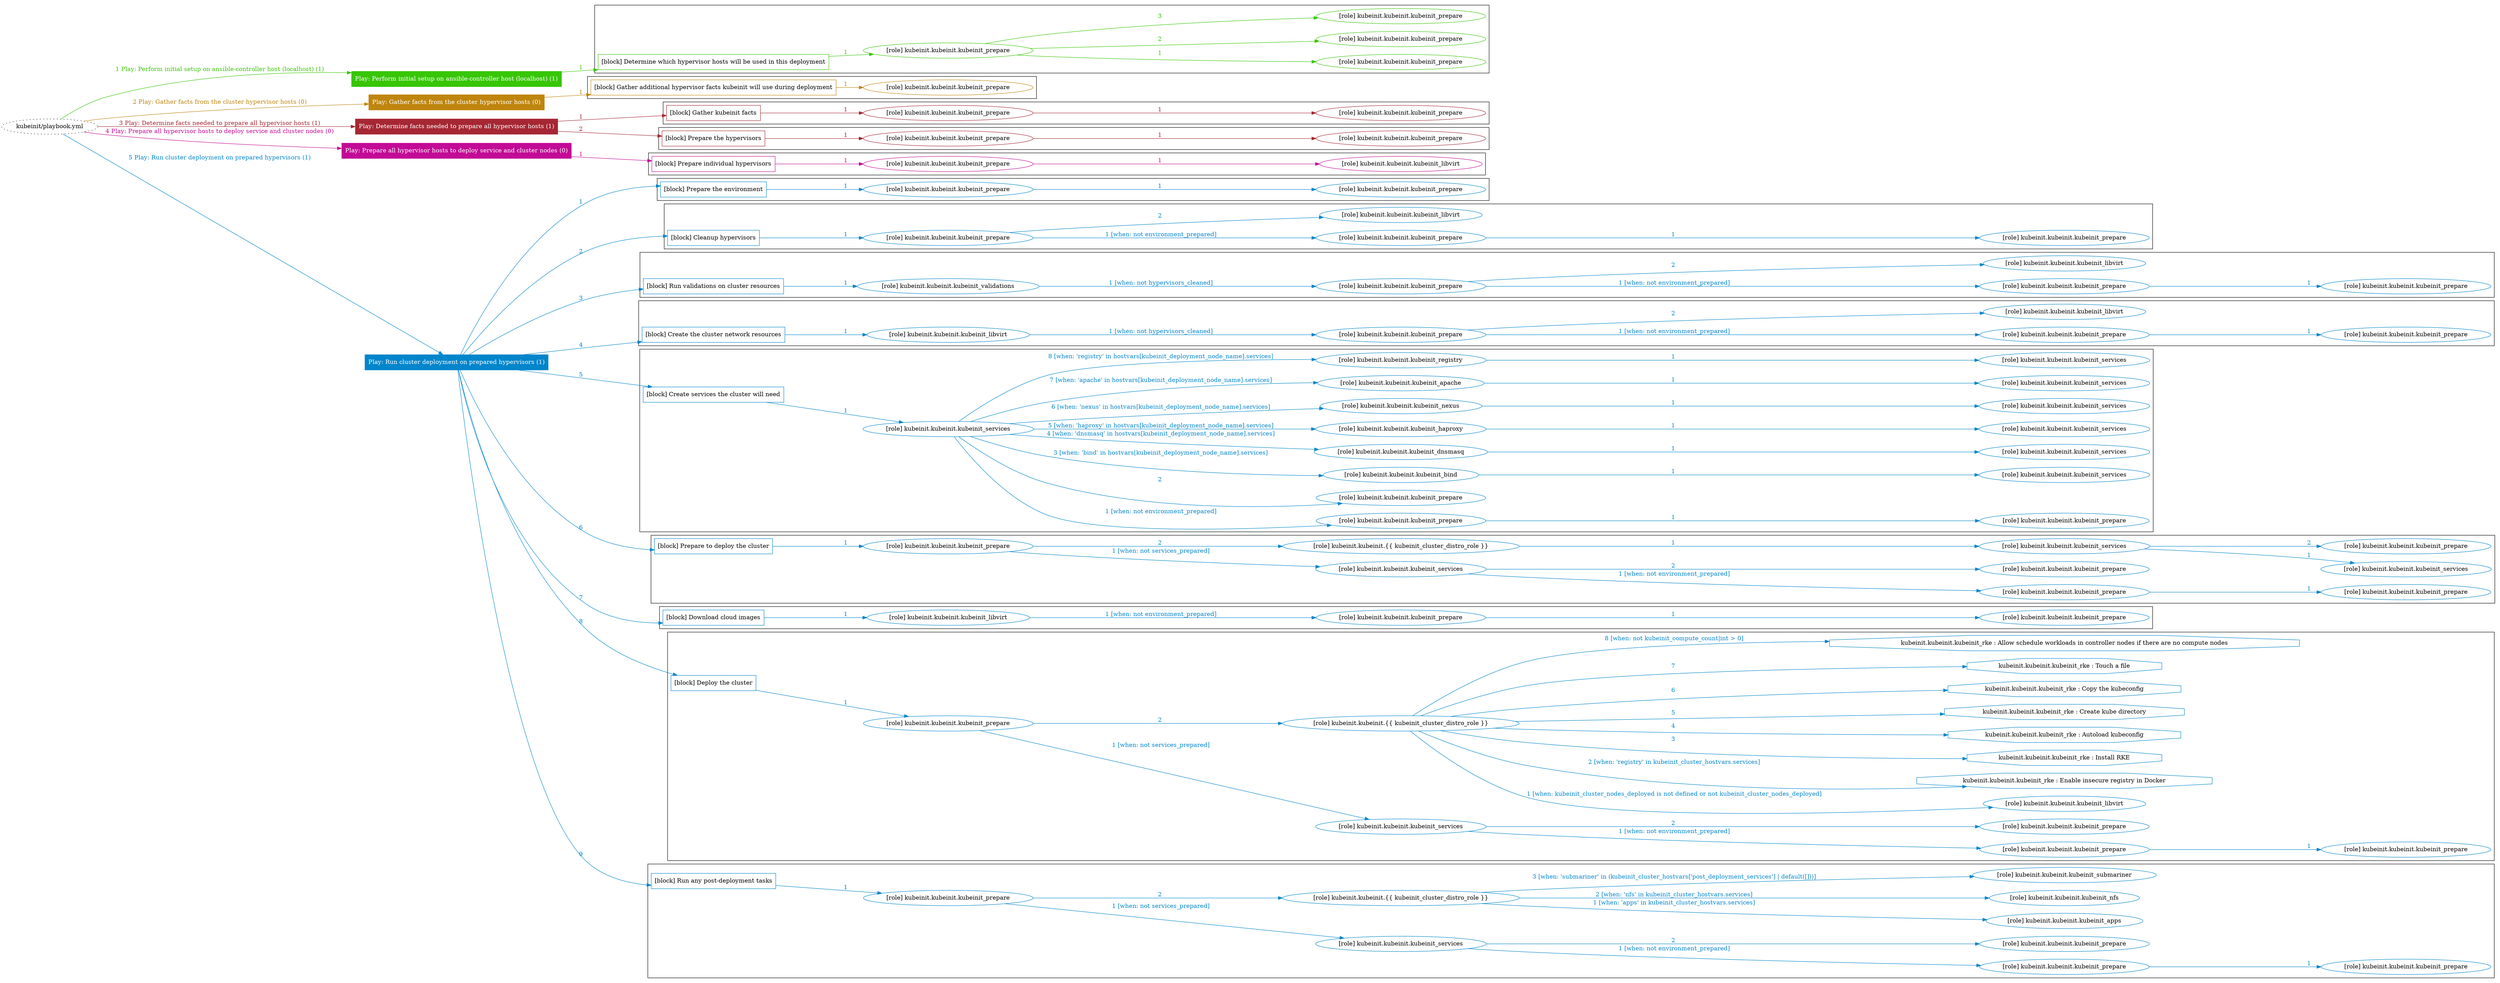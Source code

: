 digraph {
	graph [concentrate=true ordering=in rankdir=LR ratio=fill]
	edge [esep=5 sep=10]
	"kubeinit/playbook.yml" [URL="/home/runner/work/kubeinit/kubeinit/kubeinit/playbook.yml" id=playbook_04f15f06 style=dotted]
	"kubeinit/playbook.yml" -> play_3fda86af [label="1 Play: Perform initial setup on ansible-controller host (localhost) (1)" color="#37c606" fontcolor="#37c606" id=edge_playbook_04f15f06_play_3fda86af labeltooltip="1 Play: Perform initial setup on ansible-controller host (localhost) (1)" tooltip="1 Play: Perform initial setup on ansible-controller host (localhost) (1)"]
	subgraph "Play: Perform initial setup on ansible-controller host (localhost) (1)" {
		play_3fda86af [label="Play: Perform initial setup on ansible-controller host (localhost) (1)" URL="/home/runner/work/kubeinit/kubeinit/kubeinit/playbook.yml" color="#37c606" fontcolor="#ffffff" id=play_3fda86af shape=box style=filled tooltip=localhost]
		play_3fda86af -> block_817e1067 [label=1 color="#37c606" fontcolor="#37c606" id=edge_1_play_3fda86af_block_817e1067 labeltooltip=1 tooltip=1]
		subgraph cluster_block_817e1067 {
			block_817e1067 [label="[block] Determine which hypervisor hosts will be used in this deployment" URL="/home/runner/work/kubeinit/kubeinit/kubeinit/playbook.yml" color="#37c606" id=block_817e1067 labeltooltip="Determine which hypervisor hosts will be used in this deployment" shape=box tooltip="Determine which hypervisor hosts will be used in this deployment"]
			block_817e1067 -> role_efacf201 [label="1 " color="#37c606" fontcolor="#37c606" id=edge_1_block_817e1067_role_efacf201 labeltooltip="1 " tooltip="1 "]
			subgraph "kubeinit.kubeinit.kubeinit_prepare" {
				role_efacf201 [label="[role] kubeinit.kubeinit.kubeinit_prepare" URL="/home/runner/work/kubeinit/kubeinit/kubeinit/playbook.yml" color="#37c606" id=role_efacf201 tooltip="kubeinit.kubeinit.kubeinit_prepare"]
				role_efacf201 -> role_978c56a8 [label="1 " color="#37c606" fontcolor="#37c606" id=edge_1_role_efacf201_role_978c56a8 labeltooltip="1 " tooltip="1 "]
				subgraph "kubeinit.kubeinit.kubeinit_prepare" {
					role_978c56a8 [label="[role] kubeinit.kubeinit.kubeinit_prepare" URL="/home/runner/.ansible/collections/ansible_collections/kubeinit/kubeinit/roles/kubeinit_prepare/tasks/build_hypervisors_group.yml" color="#37c606" id=role_978c56a8 tooltip="kubeinit.kubeinit.kubeinit_prepare"]
				}
				role_efacf201 -> role_ee87aefc [label="2 " color="#37c606" fontcolor="#37c606" id=edge_2_role_efacf201_role_ee87aefc labeltooltip="2 " tooltip="2 "]
				subgraph "kubeinit.kubeinit.kubeinit_prepare" {
					role_ee87aefc [label="[role] kubeinit.kubeinit.kubeinit_prepare" URL="/home/runner/.ansible/collections/ansible_collections/kubeinit/kubeinit/roles/kubeinit_prepare/tasks/build_hypervisors_group.yml" color="#37c606" id=role_ee87aefc tooltip="kubeinit.kubeinit.kubeinit_prepare"]
				}
				role_efacf201 -> role_f07a0e97 [label="3 " color="#37c606" fontcolor="#37c606" id=edge_3_role_efacf201_role_f07a0e97 labeltooltip="3 " tooltip="3 "]
				subgraph "kubeinit.kubeinit.kubeinit_prepare" {
					role_f07a0e97 [label="[role] kubeinit.kubeinit.kubeinit_prepare" URL="/home/runner/.ansible/collections/ansible_collections/kubeinit/kubeinit/roles/kubeinit_prepare/tasks/build_hypervisors_group.yml" color="#37c606" id=role_f07a0e97 tooltip="kubeinit.kubeinit.kubeinit_prepare"]
				}
			}
		}
	}
	"kubeinit/playbook.yml" -> play_4ca1a791 [label="2 Play: Gather facts from the cluster hypervisor hosts (0)" color="#bf850d" fontcolor="#bf850d" id=edge_playbook_04f15f06_play_4ca1a791 labeltooltip="2 Play: Gather facts from the cluster hypervisor hosts (0)" tooltip="2 Play: Gather facts from the cluster hypervisor hosts (0)"]
	subgraph "Play: Gather facts from the cluster hypervisor hosts (0)" {
		play_4ca1a791 [label="Play: Gather facts from the cluster hypervisor hosts (0)" URL="/home/runner/work/kubeinit/kubeinit/kubeinit/playbook.yml" color="#bf850d" fontcolor="#ffffff" id=play_4ca1a791 shape=box style=filled tooltip="Play: Gather facts from the cluster hypervisor hosts (0)"]
		play_4ca1a791 -> block_223ac449 [label=1 color="#bf850d" fontcolor="#bf850d" id=edge_1_play_4ca1a791_block_223ac449 labeltooltip=1 tooltip=1]
		subgraph cluster_block_223ac449 {
			block_223ac449 [label="[block] Gather additional hypervisor facts kubeinit will use during deployment" URL="/home/runner/work/kubeinit/kubeinit/kubeinit/playbook.yml" color="#bf850d" id=block_223ac449 labeltooltip="Gather additional hypervisor facts kubeinit will use during deployment" shape=box tooltip="Gather additional hypervisor facts kubeinit will use during deployment"]
			block_223ac449 -> role_f1243b81 [label="1 " color="#bf850d" fontcolor="#bf850d" id=edge_1_block_223ac449_role_f1243b81 labeltooltip="1 " tooltip="1 "]
			subgraph "kubeinit.kubeinit.kubeinit_prepare" {
				role_f1243b81 [label="[role] kubeinit.kubeinit.kubeinit_prepare" URL="/home/runner/work/kubeinit/kubeinit/kubeinit/playbook.yml" color="#bf850d" id=role_f1243b81 tooltip="kubeinit.kubeinit.kubeinit_prepare"]
			}
		}
	}
	"kubeinit/playbook.yml" -> play_f339e09e [label="3 Play: Determine facts needed to prepare all hypervisor hosts (1)" color="#a52733" fontcolor="#a52733" id=edge_playbook_04f15f06_play_f339e09e labeltooltip="3 Play: Determine facts needed to prepare all hypervisor hosts (1)" tooltip="3 Play: Determine facts needed to prepare all hypervisor hosts (1)"]
	subgraph "Play: Determine facts needed to prepare all hypervisor hosts (1)" {
		play_f339e09e [label="Play: Determine facts needed to prepare all hypervisor hosts (1)" URL="/home/runner/work/kubeinit/kubeinit/kubeinit/playbook.yml" color="#a52733" fontcolor="#ffffff" id=play_f339e09e shape=box style=filled tooltip=localhost]
		play_f339e09e -> block_6de02a02 [label=1 color="#a52733" fontcolor="#a52733" id=edge_1_play_f339e09e_block_6de02a02 labeltooltip=1 tooltip=1]
		subgraph cluster_block_6de02a02 {
			block_6de02a02 [label="[block] Gather kubeinit facts" URL="/home/runner/work/kubeinit/kubeinit/kubeinit/playbook.yml" color="#a52733" id=block_6de02a02 labeltooltip="Gather kubeinit facts" shape=box tooltip="Gather kubeinit facts"]
			block_6de02a02 -> role_dc9648ef [label="1 " color="#a52733" fontcolor="#a52733" id=edge_1_block_6de02a02_role_dc9648ef labeltooltip="1 " tooltip="1 "]
			subgraph "kubeinit.kubeinit.kubeinit_prepare" {
				role_dc9648ef [label="[role] kubeinit.kubeinit.kubeinit_prepare" URL="/home/runner/work/kubeinit/kubeinit/kubeinit/playbook.yml" color="#a52733" id=role_dc9648ef tooltip="kubeinit.kubeinit.kubeinit_prepare"]
				role_dc9648ef -> role_5cb50dc8 [label="1 " color="#a52733" fontcolor="#a52733" id=edge_1_role_dc9648ef_role_5cb50dc8 labeltooltip="1 " tooltip="1 "]
				subgraph "kubeinit.kubeinit.kubeinit_prepare" {
					role_5cb50dc8 [label="[role] kubeinit.kubeinit.kubeinit_prepare" URL="/home/runner/.ansible/collections/ansible_collections/kubeinit/kubeinit/roles/kubeinit_prepare/tasks/gather_kubeinit_facts.yml" color="#a52733" id=role_5cb50dc8 tooltip="kubeinit.kubeinit.kubeinit_prepare"]
				}
			}
		}
		play_f339e09e -> block_7075e24d [label=2 color="#a52733" fontcolor="#a52733" id=edge_2_play_f339e09e_block_7075e24d labeltooltip=2 tooltip=2]
		subgraph cluster_block_7075e24d {
			block_7075e24d [label="[block] Prepare the hypervisors" URL="/home/runner/work/kubeinit/kubeinit/kubeinit/playbook.yml" color="#a52733" id=block_7075e24d labeltooltip="Prepare the hypervisors" shape=box tooltip="Prepare the hypervisors"]
			block_7075e24d -> role_69d4cb50 [label="1 " color="#a52733" fontcolor="#a52733" id=edge_1_block_7075e24d_role_69d4cb50 labeltooltip="1 " tooltip="1 "]
			subgraph "kubeinit.kubeinit.kubeinit_prepare" {
				role_69d4cb50 [label="[role] kubeinit.kubeinit.kubeinit_prepare" URL="/home/runner/work/kubeinit/kubeinit/kubeinit/playbook.yml" color="#a52733" id=role_69d4cb50 tooltip="kubeinit.kubeinit.kubeinit_prepare"]
				role_69d4cb50 -> role_4e55f80a [label="1 " color="#a52733" fontcolor="#a52733" id=edge_1_role_69d4cb50_role_4e55f80a labeltooltip="1 " tooltip="1 "]
				subgraph "kubeinit.kubeinit.kubeinit_prepare" {
					role_4e55f80a [label="[role] kubeinit.kubeinit.kubeinit_prepare" URL="/home/runner/.ansible/collections/ansible_collections/kubeinit/kubeinit/roles/kubeinit_prepare/tasks/gather_kubeinit_facts.yml" color="#a52733" id=role_4e55f80a tooltip="kubeinit.kubeinit.kubeinit_prepare"]
				}
			}
		}
	}
	"kubeinit/playbook.yml" -> play_eccfc4f8 [label="4 Play: Prepare all hypervisor hosts to deploy service and cluster nodes (0)" color="#c20a96" fontcolor="#c20a96" id=edge_playbook_04f15f06_play_eccfc4f8 labeltooltip="4 Play: Prepare all hypervisor hosts to deploy service and cluster nodes (0)" tooltip="4 Play: Prepare all hypervisor hosts to deploy service and cluster nodes (0)"]
	subgraph "Play: Prepare all hypervisor hosts to deploy service and cluster nodes (0)" {
		play_eccfc4f8 [label="Play: Prepare all hypervisor hosts to deploy service and cluster nodes (0)" URL="/home/runner/work/kubeinit/kubeinit/kubeinit/playbook.yml" color="#c20a96" fontcolor="#ffffff" id=play_eccfc4f8 shape=box style=filled tooltip="Play: Prepare all hypervisor hosts to deploy service and cluster nodes (0)"]
		play_eccfc4f8 -> block_b193deaa [label=1 color="#c20a96" fontcolor="#c20a96" id=edge_1_play_eccfc4f8_block_b193deaa labeltooltip=1 tooltip=1]
		subgraph cluster_block_b193deaa {
			block_b193deaa [label="[block] Prepare individual hypervisors" URL="/home/runner/work/kubeinit/kubeinit/kubeinit/playbook.yml" color="#c20a96" id=block_b193deaa labeltooltip="Prepare individual hypervisors" shape=box tooltip="Prepare individual hypervisors"]
			block_b193deaa -> role_a9d800b1 [label="1 " color="#c20a96" fontcolor="#c20a96" id=edge_1_block_b193deaa_role_a9d800b1 labeltooltip="1 " tooltip="1 "]
			subgraph "kubeinit.kubeinit.kubeinit_prepare" {
				role_a9d800b1 [label="[role] kubeinit.kubeinit.kubeinit_prepare" URL="/home/runner/work/kubeinit/kubeinit/kubeinit/playbook.yml" color="#c20a96" id=role_a9d800b1 tooltip="kubeinit.kubeinit.kubeinit_prepare"]
				role_a9d800b1 -> role_07c1394a [label="1 " color="#c20a96" fontcolor="#c20a96" id=edge_1_role_a9d800b1_role_07c1394a labeltooltip="1 " tooltip="1 "]
				subgraph "kubeinit.kubeinit.kubeinit_libvirt" {
					role_07c1394a [label="[role] kubeinit.kubeinit.kubeinit_libvirt" URL="/home/runner/.ansible/collections/ansible_collections/kubeinit/kubeinit/roles/kubeinit_prepare/tasks/prepare_hypervisor.yml" color="#c20a96" id=role_07c1394a tooltip="kubeinit.kubeinit.kubeinit_libvirt"]
				}
			}
		}
	}
	"kubeinit/playbook.yml" -> play_964f30b7 [label="5 Play: Run cluster deployment on prepared hypervisors (1)" color="#0185cb" fontcolor="#0185cb" id=edge_playbook_04f15f06_play_964f30b7 labeltooltip="5 Play: Run cluster deployment on prepared hypervisors (1)" tooltip="5 Play: Run cluster deployment on prepared hypervisors (1)"]
	subgraph "Play: Run cluster deployment on prepared hypervisors (1)" {
		play_964f30b7 [label="Play: Run cluster deployment on prepared hypervisors (1)" URL="/home/runner/work/kubeinit/kubeinit/kubeinit/playbook.yml" color="#0185cb" fontcolor="#ffffff" id=play_964f30b7 shape=box style=filled tooltip=localhost]
		play_964f30b7 -> block_69ba2931 [label=1 color="#0185cb" fontcolor="#0185cb" id=edge_1_play_964f30b7_block_69ba2931 labeltooltip=1 tooltip=1]
		subgraph cluster_block_69ba2931 {
			block_69ba2931 [label="[block] Prepare the environment" URL="/home/runner/work/kubeinit/kubeinit/kubeinit/playbook.yml" color="#0185cb" id=block_69ba2931 labeltooltip="Prepare the environment" shape=box tooltip="Prepare the environment"]
			block_69ba2931 -> role_0345726e [label="1 " color="#0185cb" fontcolor="#0185cb" id=edge_1_block_69ba2931_role_0345726e labeltooltip="1 " tooltip="1 "]
			subgraph "kubeinit.kubeinit.kubeinit_prepare" {
				role_0345726e [label="[role] kubeinit.kubeinit.kubeinit_prepare" URL="/home/runner/work/kubeinit/kubeinit/kubeinit/playbook.yml" color="#0185cb" id=role_0345726e tooltip="kubeinit.kubeinit.kubeinit_prepare"]
				role_0345726e -> role_d304b487 [label="1 " color="#0185cb" fontcolor="#0185cb" id=edge_1_role_0345726e_role_d304b487 labeltooltip="1 " tooltip="1 "]
				subgraph "kubeinit.kubeinit.kubeinit_prepare" {
					role_d304b487 [label="[role] kubeinit.kubeinit.kubeinit_prepare" URL="/home/runner/.ansible/collections/ansible_collections/kubeinit/kubeinit/roles/kubeinit_prepare/tasks/gather_kubeinit_facts.yml" color="#0185cb" id=role_d304b487 tooltip="kubeinit.kubeinit.kubeinit_prepare"]
				}
			}
		}
		play_964f30b7 -> block_ef704655 [label=2 color="#0185cb" fontcolor="#0185cb" id=edge_2_play_964f30b7_block_ef704655 labeltooltip=2 tooltip=2]
		subgraph cluster_block_ef704655 {
			block_ef704655 [label="[block] Cleanup hypervisors" URL="/home/runner/work/kubeinit/kubeinit/kubeinit/playbook.yml" color="#0185cb" id=block_ef704655 labeltooltip="Cleanup hypervisors" shape=box tooltip="Cleanup hypervisors"]
			block_ef704655 -> role_f547ae2f [label="1 " color="#0185cb" fontcolor="#0185cb" id=edge_1_block_ef704655_role_f547ae2f labeltooltip="1 " tooltip="1 "]
			subgraph "kubeinit.kubeinit.kubeinit_prepare" {
				role_f547ae2f [label="[role] kubeinit.kubeinit.kubeinit_prepare" URL="/home/runner/work/kubeinit/kubeinit/kubeinit/playbook.yml" color="#0185cb" id=role_f547ae2f tooltip="kubeinit.kubeinit.kubeinit_prepare"]
				role_f547ae2f -> role_ada931ca [label="1 [when: not environment_prepared]" color="#0185cb" fontcolor="#0185cb" id=edge_1_role_f547ae2f_role_ada931ca labeltooltip="1 [when: not environment_prepared]" tooltip="1 [when: not environment_prepared]"]
				subgraph "kubeinit.kubeinit.kubeinit_prepare" {
					role_ada931ca [label="[role] kubeinit.kubeinit.kubeinit_prepare" URL="/home/runner/.ansible/collections/ansible_collections/kubeinit/kubeinit/roles/kubeinit_prepare/tasks/cleanup_hypervisors.yml" color="#0185cb" id=role_ada931ca tooltip="kubeinit.kubeinit.kubeinit_prepare"]
					role_ada931ca -> role_d029053d [label="1 " color="#0185cb" fontcolor="#0185cb" id=edge_1_role_ada931ca_role_d029053d labeltooltip="1 " tooltip="1 "]
					subgraph "kubeinit.kubeinit.kubeinit_prepare" {
						role_d029053d [label="[role] kubeinit.kubeinit.kubeinit_prepare" URL="/home/runner/.ansible/collections/ansible_collections/kubeinit/kubeinit/roles/kubeinit_prepare/tasks/gather_kubeinit_facts.yml" color="#0185cb" id=role_d029053d tooltip="kubeinit.kubeinit.kubeinit_prepare"]
					}
				}
				role_f547ae2f -> role_d5d4ff14 [label="2 " color="#0185cb" fontcolor="#0185cb" id=edge_2_role_f547ae2f_role_d5d4ff14 labeltooltip="2 " tooltip="2 "]
				subgraph "kubeinit.kubeinit.kubeinit_libvirt" {
					role_d5d4ff14 [label="[role] kubeinit.kubeinit.kubeinit_libvirt" URL="/home/runner/.ansible/collections/ansible_collections/kubeinit/kubeinit/roles/kubeinit_prepare/tasks/cleanup_hypervisors.yml" color="#0185cb" id=role_d5d4ff14 tooltip="kubeinit.kubeinit.kubeinit_libvirt"]
				}
			}
		}
		play_964f30b7 -> block_01e6ed87 [label=3 color="#0185cb" fontcolor="#0185cb" id=edge_3_play_964f30b7_block_01e6ed87 labeltooltip=3 tooltip=3]
		subgraph cluster_block_01e6ed87 {
			block_01e6ed87 [label="[block] Run validations on cluster resources" URL="/home/runner/work/kubeinit/kubeinit/kubeinit/playbook.yml" color="#0185cb" id=block_01e6ed87 labeltooltip="Run validations on cluster resources" shape=box tooltip="Run validations on cluster resources"]
			block_01e6ed87 -> role_ddf593b9 [label="1 " color="#0185cb" fontcolor="#0185cb" id=edge_1_block_01e6ed87_role_ddf593b9 labeltooltip="1 " tooltip="1 "]
			subgraph "kubeinit.kubeinit.kubeinit_validations" {
				role_ddf593b9 [label="[role] kubeinit.kubeinit.kubeinit_validations" URL="/home/runner/work/kubeinit/kubeinit/kubeinit/playbook.yml" color="#0185cb" id=role_ddf593b9 tooltip="kubeinit.kubeinit.kubeinit_validations"]
				role_ddf593b9 -> role_95377119 [label="1 [when: not hypervisors_cleaned]" color="#0185cb" fontcolor="#0185cb" id=edge_1_role_ddf593b9_role_95377119 labeltooltip="1 [when: not hypervisors_cleaned]" tooltip="1 [when: not hypervisors_cleaned]"]
				subgraph "kubeinit.kubeinit.kubeinit_prepare" {
					role_95377119 [label="[role] kubeinit.kubeinit.kubeinit_prepare" URL="/home/runner/.ansible/collections/ansible_collections/kubeinit/kubeinit/roles/kubeinit_validations/tasks/main.yml" color="#0185cb" id=role_95377119 tooltip="kubeinit.kubeinit.kubeinit_prepare"]
					role_95377119 -> role_2f53ce8f [label="1 [when: not environment_prepared]" color="#0185cb" fontcolor="#0185cb" id=edge_1_role_95377119_role_2f53ce8f labeltooltip="1 [when: not environment_prepared]" tooltip="1 [when: not environment_prepared]"]
					subgraph "kubeinit.kubeinit.kubeinit_prepare" {
						role_2f53ce8f [label="[role] kubeinit.kubeinit.kubeinit_prepare" URL="/home/runner/.ansible/collections/ansible_collections/kubeinit/kubeinit/roles/kubeinit_prepare/tasks/cleanup_hypervisors.yml" color="#0185cb" id=role_2f53ce8f tooltip="kubeinit.kubeinit.kubeinit_prepare"]
						role_2f53ce8f -> role_a77b81f4 [label="1 " color="#0185cb" fontcolor="#0185cb" id=edge_1_role_2f53ce8f_role_a77b81f4 labeltooltip="1 " tooltip="1 "]
						subgraph "kubeinit.kubeinit.kubeinit_prepare" {
							role_a77b81f4 [label="[role] kubeinit.kubeinit.kubeinit_prepare" URL="/home/runner/.ansible/collections/ansible_collections/kubeinit/kubeinit/roles/kubeinit_prepare/tasks/gather_kubeinit_facts.yml" color="#0185cb" id=role_a77b81f4 tooltip="kubeinit.kubeinit.kubeinit_prepare"]
						}
					}
					role_95377119 -> role_1b26f7b9 [label="2 " color="#0185cb" fontcolor="#0185cb" id=edge_2_role_95377119_role_1b26f7b9 labeltooltip="2 " tooltip="2 "]
					subgraph "kubeinit.kubeinit.kubeinit_libvirt" {
						role_1b26f7b9 [label="[role] kubeinit.kubeinit.kubeinit_libvirt" URL="/home/runner/.ansible/collections/ansible_collections/kubeinit/kubeinit/roles/kubeinit_prepare/tasks/cleanup_hypervisors.yml" color="#0185cb" id=role_1b26f7b9 tooltip="kubeinit.kubeinit.kubeinit_libvirt"]
					}
				}
			}
		}
		play_964f30b7 -> block_c50153f2 [label=4 color="#0185cb" fontcolor="#0185cb" id=edge_4_play_964f30b7_block_c50153f2 labeltooltip=4 tooltip=4]
		subgraph cluster_block_c50153f2 {
			block_c50153f2 [label="[block] Create the cluster network resources" URL="/home/runner/work/kubeinit/kubeinit/kubeinit/playbook.yml" color="#0185cb" id=block_c50153f2 labeltooltip="Create the cluster network resources" shape=box tooltip="Create the cluster network resources"]
			block_c50153f2 -> role_78d96019 [label="1 " color="#0185cb" fontcolor="#0185cb" id=edge_1_block_c50153f2_role_78d96019 labeltooltip="1 " tooltip="1 "]
			subgraph "kubeinit.kubeinit.kubeinit_libvirt" {
				role_78d96019 [label="[role] kubeinit.kubeinit.kubeinit_libvirt" URL="/home/runner/work/kubeinit/kubeinit/kubeinit/playbook.yml" color="#0185cb" id=role_78d96019 tooltip="kubeinit.kubeinit.kubeinit_libvirt"]
				role_78d96019 -> role_4089d6a6 [label="1 [when: not hypervisors_cleaned]" color="#0185cb" fontcolor="#0185cb" id=edge_1_role_78d96019_role_4089d6a6 labeltooltip="1 [when: not hypervisors_cleaned]" tooltip="1 [when: not hypervisors_cleaned]"]
				subgraph "kubeinit.kubeinit.kubeinit_prepare" {
					role_4089d6a6 [label="[role] kubeinit.kubeinit.kubeinit_prepare" URL="/home/runner/.ansible/collections/ansible_collections/kubeinit/kubeinit/roles/kubeinit_libvirt/tasks/create_network.yml" color="#0185cb" id=role_4089d6a6 tooltip="kubeinit.kubeinit.kubeinit_prepare"]
					role_4089d6a6 -> role_2d6c3077 [label="1 [when: not environment_prepared]" color="#0185cb" fontcolor="#0185cb" id=edge_1_role_4089d6a6_role_2d6c3077 labeltooltip="1 [when: not environment_prepared]" tooltip="1 [when: not environment_prepared]"]
					subgraph "kubeinit.kubeinit.kubeinit_prepare" {
						role_2d6c3077 [label="[role] kubeinit.kubeinit.kubeinit_prepare" URL="/home/runner/.ansible/collections/ansible_collections/kubeinit/kubeinit/roles/kubeinit_prepare/tasks/cleanup_hypervisors.yml" color="#0185cb" id=role_2d6c3077 tooltip="kubeinit.kubeinit.kubeinit_prepare"]
						role_2d6c3077 -> role_c20bf2c2 [label="1 " color="#0185cb" fontcolor="#0185cb" id=edge_1_role_2d6c3077_role_c20bf2c2 labeltooltip="1 " tooltip="1 "]
						subgraph "kubeinit.kubeinit.kubeinit_prepare" {
							role_c20bf2c2 [label="[role] kubeinit.kubeinit.kubeinit_prepare" URL="/home/runner/.ansible/collections/ansible_collections/kubeinit/kubeinit/roles/kubeinit_prepare/tasks/gather_kubeinit_facts.yml" color="#0185cb" id=role_c20bf2c2 tooltip="kubeinit.kubeinit.kubeinit_prepare"]
						}
					}
					role_4089d6a6 -> role_c958dfda [label="2 " color="#0185cb" fontcolor="#0185cb" id=edge_2_role_4089d6a6_role_c958dfda labeltooltip="2 " tooltip="2 "]
					subgraph "kubeinit.kubeinit.kubeinit_libvirt" {
						role_c958dfda [label="[role] kubeinit.kubeinit.kubeinit_libvirt" URL="/home/runner/.ansible/collections/ansible_collections/kubeinit/kubeinit/roles/kubeinit_prepare/tasks/cleanup_hypervisors.yml" color="#0185cb" id=role_c958dfda tooltip="kubeinit.kubeinit.kubeinit_libvirt"]
					}
				}
			}
		}
		play_964f30b7 -> block_01b98f0b [label=5 color="#0185cb" fontcolor="#0185cb" id=edge_5_play_964f30b7_block_01b98f0b labeltooltip=5 tooltip=5]
		subgraph cluster_block_01b98f0b {
			block_01b98f0b [label="[block] Create services the cluster will need" URL="/home/runner/work/kubeinit/kubeinit/kubeinit/playbook.yml" color="#0185cb" id=block_01b98f0b labeltooltip="Create services the cluster will need" shape=box tooltip="Create services the cluster will need"]
			block_01b98f0b -> role_00bec366 [label="1 " color="#0185cb" fontcolor="#0185cb" id=edge_1_block_01b98f0b_role_00bec366 labeltooltip="1 " tooltip="1 "]
			subgraph "kubeinit.kubeinit.kubeinit_services" {
				role_00bec366 [label="[role] kubeinit.kubeinit.kubeinit_services" URL="/home/runner/work/kubeinit/kubeinit/kubeinit/playbook.yml" color="#0185cb" id=role_00bec366 tooltip="kubeinit.kubeinit.kubeinit_services"]
				role_00bec366 -> role_7dd13b2d [label="1 [when: not environment_prepared]" color="#0185cb" fontcolor="#0185cb" id=edge_1_role_00bec366_role_7dd13b2d labeltooltip="1 [when: not environment_prepared]" tooltip="1 [when: not environment_prepared]"]
				subgraph "kubeinit.kubeinit.kubeinit_prepare" {
					role_7dd13b2d [label="[role] kubeinit.kubeinit.kubeinit_prepare" URL="/home/runner/.ansible/collections/ansible_collections/kubeinit/kubeinit/roles/kubeinit_services/tasks/main.yml" color="#0185cb" id=role_7dd13b2d tooltip="kubeinit.kubeinit.kubeinit_prepare"]
					role_7dd13b2d -> role_46c4cff1 [label="1 " color="#0185cb" fontcolor="#0185cb" id=edge_1_role_7dd13b2d_role_46c4cff1 labeltooltip="1 " tooltip="1 "]
					subgraph "kubeinit.kubeinit.kubeinit_prepare" {
						role_46c4cff1 [label="[role] kubeinit.kubeinit.kubeinit_prepare" URL="/home/runner/.ansible/collections/ansible_collections/kubeinit/kubeinit/roles/kubeinit_prepare/tasks/gather_kubeinit_facts.yml" color="#0185cb" id=role_46c4cff1 tooltip="kubeinit.kubeinit.kubeinit_prepare"]
					}
				}
				role_00bec366 -> role_237995c2 [label="2 " color="#0185cb" fontcolor="#0185cb" id=edge_2_role_00bec366_role_237995c2 labeltooltip="2 " tooltip="2 "]
				subgraph "kubeinit.kubeinit.kubeinit_prepare" {
					role_237995c2 [label="[role] kubeinit.kubeinit.kubeinit_prepare" URL="/home/runner/.ansible/collections/ansible_collections/kubeinit/kubeinit/roles/kubeinit_services/tasks/00_create_service_pod.yml" color="#0185cb" id=role_237995c2 tooltip="kubeinit.kubeinit.kubeinit_prepare"]
				}
				role_00bec366 -> role_71833936 [label="3 [when: 'bind' in hostvars[kubeinit_deployment_node_name].services]" color="#0185cb" fontcolor="#0185cb" id=edge_3_role_00bec366_role_71833936 labeltooltip="3 [when: 'bind' in hostvars[kubeinit_deployment_node_name].services]" tooltip="3 [when: 'bind' in hostvars[kubeinit_deployment_node_name].services]"]
				subgraph "kubeinit.kubeinit.kubeinit_bind" {
					role_71833936 [label="[role] kubeinit.kubeinit.kubeinit_bind" URL="/home/runner/.ansible/collections/ansible_collections/kubeinit/kubeinit/roles/kubeinit_services/tasks/start_services_containers.yml" color="#0185cb" id=role_71833936 tooltip="kubeinit.kubeinit.kubeinit_bind"]
					role_71833936 -> role_d03a6029 [label="1 " color="#0185cb" fontcolor="#0185cb" id=edge_1_role_71833936_role_d03a6029 labeltooltip="1 " tooltip="1 "]
					subgraph "kubeinit.kubeinit.kubeinit_services" {
						role_d03a6029 [label="[role] kubeinit.kubeinit.kubeinit_services" URL="/home/runner/.ansible/collections/ansible_collections/kubeinit/kubeinit/roles/kubeinit_bind/tasks/main.yml" color="#0185cb" id=role_d03a6029 tooltip="kubeinit.kubeinit.kubeinit_services"]
					}
				}
				role_00bec366 -> role_e04aba83 [label="4 [when: 'dnsmasq' in hostvars[kubeinit_deployment_node_name].services]" color="#0185cb" fontcolor="#0185cb" id=edge_4_role_00bec366_role_e04aba83 labeltooltip="4 [when: 'dnsmasq' in hostvars[kubeinit_deployment_node_name].services]" tooltip="4 [when: 'dnsmasq' in hostvars[kubeinit_deployment_node_name].services]"]
				subgraph "kubeinit.kubeinit.kubeinit_dnsmasq" {
					role_e04aba83 [label="[role] kubeinit.kubeinit.kubeinit_dnsmasq" URL="/home/runner/.ansible/collections/ansible_collections/kubeinit/kubeinit/roles/kubeinit_services/tasks/start_services_containers.yml" color="#0185cb" id=role_e04aba83 tooltip="kubeinit.kubeinit.kubeinit_dnsmasq"]
					role_e04aba83 -> role_2d93607d [label="1 " color="#0185cb" fontcolor="#0185cb" id=edge_1_role_e04aba83_role_2d93607d labeltooltip="1 " tooltip="1 "]
					subgraph "kubeinit.kubeinit.kubeinit_services" {
						role_2d93607d [label="[role] kubeinit.kubeinit.kubeinit_services" URL="/home/runner/.ansible/collections/ansible_collections/kubeinit/kubeinit/roles/kubeinit_dnsmasq/tasks/main.yml" color="#0185cb" id=role_2d93607d tooltip="kubeinit.kubeinit.kubeinit_services"]
					}
				}
				role_00bec366 -> role_fa419583 [label="5 [when: 'haproxy' in hostvars[kubeinit_deployment_node_name].services]" color="#0185cb" fontcolor="#0185cb" id=edge_5_role_00bec366_role_fa419583 labeltooltip="5 [when: 'haproxy' in hostvars[kubeinit_deployment_node_name].services]" tooltip="5 [when: 'haproxy' in hostvars[kubeinit_deployment_node_name].services]"]
				subgraph "kubeinit.kubeinit.kubeinit_haproxy" {
					role_fa419583 [label="[role] kubeinit.kubeinit.kubeinit_haproxy" URL="/home/runner/.ansible/collections/ansible_collections/kubeinit/kubeinit/roles/kubeinit_services/tasks/start_services_containers.yml" color="#0185cb" id=role_fa419583 tooltip="kubeinit.kubeinit.kubeinit_haproxy"]
					role_fa419583 -> role_aae14c4a [label="1 " color="#0185cb" fontcolor="#0185cb" id=edge_1_role_fa419583_role_aae14c4a labeltooltip="1 " tooltip="1 "]
					subgraph "kubeinit.kubeinit.kubeinit_services" {
						role_aae14c4a [label="[role] kubeinit.kubeinit.kubeinit_services" URL="/home/runner/.ansible/collections/ansible_collections/kubeinit/kubeinit/roles/kubeinit_haproxy/tasks/main.yml" color="#0185cb" id=role_aae14c4a tooltip="kubeinit.kubeinit.kubeinit_services"]
					}
				}
				role_00bec366 -> role_c83f2e2c [label="6 [when: 'nexus' in hostvars[kubeinit_deployment_node_name].services]" color="#0185cb" fontcolor="#0185cb" id=edge_6_role_00bec366_role_c83f2e2c labeltooltip="6 [when: 'nexus' in hostvars[kubeinit_deployment_node_name].services]" tooltip="6 [when: 'nexus' in hostvars[kubeinit_deployment_node_name].services]"]
				subgraph "kubeinit.kubeinit.kubeinit_nexus" {
					role_c83f2e2c [label="[role] kubeinit.kubeinit.kubeinit_nexus" URL="/home/runner/.ansible/collections/ansible_collections/kubeinit/kubeinit/roles/kubeinit_services/tasks/start_services_containers.yml" color="#0185cb" id=role_c83f2e2c tooltip="kubeinit.kubeinit.kubeinit_nexus"]
					role_c83f2e2c -> role_48d9a810 [label="1 " color="#0185cb" fontcolor="#0185cb" id=edge_1_role_c83f2e2c_role_48d9a810 labeltooltip="1 " tooltip="1 "]
					subgraph "kubeinit.kubeinit.kubeinit_services" {
						role_48d9a810 [label="[role] kubeinit.kubeinit.kubeinit_services" URL="/home/runner/.ansible/collections/ansible_collections/kubeinit/kubeinit/roles/kubeinit_nexus/tasks/main.yml" color="#0185cb" id=role_48d9a810 tooltip="kubeinit.kubeinit.kubeinit_services"]
					}
				}
				role_00bec366 -> role_16f60a41 [label="7 [when: 'apache' in hostvars[kubeinit_deployment_node_name].services]" color="#0185cb" fontcolor="#0185cb" id=edge_7_role_00bec366_role_16f60a41 labeltooltip="7 [when: 'apache' in hostvars[kubeinit_deployment_node_name].services]" tooltip="7 [when: 'apache' in hostvars[kubeinit_deployment_node_name].services]"]
				subgraph "kubeinit.kubeinit.kubeinit_apache" {
					role_16f60a41 [label="[role] kubeinit.kubeinit.kubeinit_apache" URL="/home/runner/.ansible/collections/ansible_collections/kubeinit/kubeinit/roles/kubeinit_services/tasks/start_services_containers.yml" color="#0185cb" id=role_16f60a41 tooltip="kubeinit.kubeinit.kubeinit_apache"]
					role_16f60a41 -> role_d3ef5f64 [label="1 " color="#0185cb" fontcolor="#0185cb" id=edge_1_role_16f60a41_role_d3ef5f64 labeltooltip="1 " tooltip="1 "]
					subgraph "kubeinit.kubeinit.kubeinit_services" {
						role_d3ef5f64 [label="[role] kubeinit.kubeinit.kubeinit_services" URL="/home/runner/.ansible/collections/ansible_collections/kubeinit/kubeinit/roles/kubeinit_apache/tasks/main.yml" color="#0185cb" id=role_d3ef5f64 tooltip="kubeinit.kubeinit.kubeinit_services"]
					}
				}
				role_00bec366 -> role_27f52116 [label="8 [when: 'registry' in hostvars[kubeinit_deployment_node_name].services]" color="#0185cb" fontcolor="#0185cb" id=edge_8_role_00bec366_role_27f52116 labeltooltip="8 [when: 'registry' in hostvars[kubeinit_deployment_node_name].services]" tooltip="8 [when: 'registry' in hostvars[kubeinit_deployment_node_name].services]"]
				subgraph "kubeinit.kubeinit.kubeinit_registry" {
					role_27f52116 [label="[role] kubeinit.kubeinit.kubeinit_registry" URL="/home/runner/.ansible/collections/ansible_collections/kubeinit/kubeinit/roles/kubeinit_services/tasks/start_services_containers.yml" color="#0185cb" id=role_27f52116 tooltip="kubeinit.kubeinit.kubeinit_registry"]
					role_27f52116 -> role_4d4029d3 [label="1 " color="#0185cb" fontcolor="#0185cb" id=edge_1_role_27f52116_role_4d4029d3 labeltooltip="1 " tooltip="1 "]
					subgraph "kubeinit.kubeinit.kubeinit_services" {
						role_4d4029d3 [label="[role] kubeinit.kubeinit.kubeinit_services" URL="/home/runner/.ansible/collections/ansible_collections/kubeinit/kubeinit/roles/kubeinit_registry/tasks/main.yml" color="#0185cb" id=role_4d4029d3 tooltip="kubeinit.kubeinit.kubeinit_services"]
					}
				}
			}
		}
		play_964f30b7 -> block_741e8627 [label=6 color="#0185cb" fontcolor="#0185cb" id=edge_6_play_964f30b7_block_741e8627 labeltooltip=6 tooltip=6]
		subgraph cluster_block_741e8627 {
			block_741e8627 [label="[block] Prepare to deploy the cluster" URL="/home/runner/work/kubeinit/kubeinit/kubeinit/playbook.yml" color="#0185cb" id=block_741e8627 labeltooltip="Prepare to deploy the cluster" shape=box tooltip="Prepare to deploy the cluster"]
			block_741e8627 -> role_2e1f2f99 [label="1 " color="#0185cb" fontcolor="#0185cb" id=edge_1_block_741e8627_role_2e1f2f99 labeltooltip="1 " tooltip="1 "]
			subgraph "kubeinit.kubeinit.kubeinit_prepare" {
				role_2e1f2f99 [label="[role] kubeinit.kubeinit.kubeinit_prepare" URL="/home/runner/work/kubeinit/kubeinit/kubeinit/playbook.yml" color="#0185cb" id=role_2e1f2f99 tooltip="kubeinit.kubeinit.kubeinit_prepare"]
				role_2e1f2f99 -> role_b430d032 [label="1 [when: not services_prepared]" color="#0185cb" fontcolor="#0185cb" id=edge_1_role_2e1f2f99_role_b430d032 labeltooltip="1 [when: not services_prepared]" tooltip="1 [when: not services_prepared]"]
				subgraph "kubeinit.kubeinit.kubeinit_services" {
					role_b430d032 [label="[role] kubeinit.kubeinit.kubeinit_services" URL="/home/runner/.ansible/collections/ansible_collections/kubeinit/kubeinit/roles/kubeinit_prepare/tasks/prepare_cluster.yml" color="#0185cb" id=role_b430d032 tooltip="kubeinit.kubeinit.kubeinit_services"]
					role_b430d032 -> role_026afa92 [label="1 [when: not environment_prepared]" color="#0185cb" fontcolor="#0185cb" id=edge_1_role_b430d032_role_026afa92 labeltooltip="1 [when: not environment_prepared]" tooltip="1 [when: not environment_prepared]"]
					subgraph "kubeinit.kubeinit.kubeinit_prepare" {
						role_026afa92 [label="[role] kubeinit.kubeinit.kubeinit_prepare" URL="/home/runner/.ansible/collections/ansible_collections/kubeinit/kubeinit/roles/kubeinit_services/tasks/prepare_services.yml" color="#0185cb" id=role_026afa92 tooltip="kubeinit.kubeinit.kubeinit_prepare"]
						role_026afa92 -> role_c2d46db0 [label="1 " color="#0185cb" fontcolor="#0185cb" id=edge_1_role_026afa92_role_c2d46db0 labeltooltip="1 " tooltip="1 "]
						subgraph "kubeinit.kubeinit.kubeinit_prepare" {
							role_c2d46db0 [label="[role] kubeinit.kubeinit.kubeinit_prepare" URL="/home/runner/.ansible/collections/ansible_collections/kubeinit/kubeinit/roles/kubeinit_prepare/tasks/gather_kubeinit_facts.yml" color="#0185cb" id=role_c2d46db0 tooltip="kubeinit.kubeinit.kubeinit_prepare"]
						}
					}
					role_b430d032 -> role_4ead3557 [label="2 " color="#0185cb" fontcolor="#0185cb" id=edge_2_role_b430d032_role_4ead3557 labeltooltip="2 " tooltip="2 "]
					subgraph "kubeinit.kubeinit.kubeinit_prepare" {
						role_4ead3557 [label="[role] kubeinit.kubeinit.kubeinit_prepare" URL="/home/runner/.ansible/collections/ansible_collections/kubeinit/kubeinit/roles/kubeinit_services/tasks/prepare_services.yml" color="#0185cb" id=role_4ead3557 tooltip="kubeinit.kubeinit.kubeinit_prepare"]
					}
				}
				role_2e1f2f99 -> role_cb81410e [label="2 " color="#0185cb" fontcolor="#0185cb" id=edge_2_role_2e1f2f99_role_cb81410e labeltooltip="2 " tooltip="2 "]
				subgraph "kubeinit.kubeinit.{{ kubeinit_cluster_distro_role }}" {
					role_cb81410e [label="[role] kubeinit.kubeinit.{{ kubeinit_cluster_distro_role }}" URL="/home/runner/.ansible/collections/ansible_collections/kubeinit/kubeinit/roles/kubeinit_prepare/tasks/prepare_cluster.yml" color="#0185cb" id=role_cb81410e tooltip="kubeinit.kubeinit.{{ kubeinit_cluster_distro_role }}"]
					role_cb81410e -> role_0fe19ebc [label="1 " color="#0185cb" fontcolor="#0185cb" id=edge_1_role_cb81410e_role_0fe19ebc labeltooltip="1 " tooltip="1 "]
					subgraph "kubeinit.kubeinit.kubeinit_services" {
						role_0fe19ebc [label="[role] kubeinit.kubeinit.kubeinit_services" URL="/home/runner/.ansible/collections/ansible_collections/kubeinit/kubeinit/roles/kubeinit_rke/tasks/prepare_cluster.yml" color="#0185cb" id=role_0fe19ebc tooltip="kubeinit.kubeinit.kubeinit_services"]
						role_0fe19ebc -> role_d38070ac [label="1 " color="#0185cb" fontcolor="#0185cb" id=edge_1_role_0fe19ebc_role_d38070ac labeltooltip="1 " tooltip="1 "]
						subgraph "kubeinit.kubeinit.kubeinit_services" {
							role_d38070ac [label="[role] kubeinit.kubeinit.kubeinit_services" URL="/home/runner/.ansible/collections/ansible_collections/kubeinit/kubeinit/roles/kubeinit_services/tasks/create_provision_container.yml" color="#0185cb" id=role_d38070ac tooltip="kubeinit.kubeinit.kubeinit_services"]
						}
						role_0fe19ebc -> role_22d6a2b6 [label="2 " color="#0185cb" fontcolor="#0185cb" id=edge_2_role_0fe19ebc_role_22d6a2b6 labeltooltip="2 " tooltip="2 "]
						subgraph "kubeinit.kubeinit.kubeinit_prepare" {
							role_22d6a2b6 [label="[role] kubeinit.kubeinit.kubeinit_prepare" URL="/home/runner/.ansible/collections/ansible_collections/kubeinit/kubeinit/roles/kubeinit_services/tasks/create_provision_container.yml" color="#0185cb" id=role_22d6a2b6 tooltip="kubeinit.kubeinit.kubeinit_prepare"]
						}
					}
				}
			}
		}
		play_964f30b7 -> block_5765aeb9 [label=7 color="#0185cb" fontcolor="#0185cb" id=edge_7_play_964f30b7_block_5765aeb9 labeltooltip=7 tooltip=7]
		subgraph cluster_block_5765aeb9 {
			block_5765aeb9 [label="[block] Download cloud images" URL="/home/runner/work/kubeinit/kubeinit/kubeinit/playbook.yml" color="#0185cb" id=block_5765aeb9 labeltooltip="Download cloud images" shape=box tooltip="Download cloud images"]
			block_5765aeb9 -> role_05067591 [label="1 " color="#0185cb" fontcolor="#0185cb" id=edge_1_block_5765aeb9_role_05067591 labeltooltip="1 " tooltip="1 "]
			subgraph "kubeinit.kubeinit.kubeinit_libvirt" {
				role_05067591 [label="[role] kubeinit.kubeinit.kubeinit_libvirt" URL="/home/runner/work/kubeinit/kubeinit/kubeinit/playbook.yml" color="#0185cb" id=role_05067591 tooltip="kubeinit.kubeinit.kubeinit_libvirt"]
				role_05067591 -> role_8fdd75bd [label="1 [when: not environment_prepared]" color="#0185cb" fontcolor="#0185cb" id=edge_1_role_05067591_role_8fdd75bd labeltooltip="1 [when: not environment_prepared]" tooltip="1 [when: not environment_prepared]"]
				subgraph "kubeinit.kubeinit.kubeinit_prepare" {
					role_8fdd75bd [label="[role] kubeinit.kubeinit.kubeinit_prepare" URL="/home/runner/.ansible/collections/ansible_collections/kubeinit/kubeinit/roles/kubeinit_libvirt/tasks/download_cloud_images.yml" color="#0185cb" id=role_8fdd75bd tooltip="kubeinit.kubeinit.kubeinit_prepare"]
					role_8fdd75bd -> role_3ac96801 [label="1 " color="#0185cb" fontcolor="#0185cb" id=edge_1_role_8fdd75bd_role_3ac96801 labeltooltip="1 " tooltip="1 "]
					subgraph "kubeinit.kubeinit.kubeinit_prepare" {
						role_3ac96801 [label="[role] kubeinit.kubeinit.kubeinit_prepare" URL="/home/runner/.ansible/collections/ansible_collections/kubeinit/kubeinit/roles/kubeinit_prepare/tasks/gather_kubeinit_facts.yml" color="#0185cb" id=role_3ac96801 tooltip="kubeinit.kubeinit.kubeinit_prepare"]
					}
				}
			}
		}
		play_964f30b7 -> block_f92a7ce9 [label=8 color="#0185cb" fontcolor="#0185cb" id=edge_8_play_964f30b7_block_f92a7ce9 labeltooltip=8 tooltip=8]
		subgraph cluster_block_f92a7ce9 {
			block_f92a7ce9 [label="[block] Deploy the cluster" URL="/home/runner/work/kubeinit/kubeinit/kubeinit/playbook.yml" color="#0185cb" id=block_f92a7ce9 labeltooltip="Deploy the cluster" shape=box tooltip="Deploy the cluster"]
			block_f92a7ce9 -> role_acffd32d [label="1 " color="#0185cb" fontcolor="#0185cb" id=edge_1_block_f92a7ce9_role_acffd32d labeltooltip="1 " tooltip="1 "]
			subgraph "kubeinit.kubeinit.kubeinit_prepare" {
				role_acffd32d [label="[role] kubeinit.kubeinit.kubeinit_prepare" URL="/home/runner/work/kubeinit/kubeinit/kubeinit/playbook.yml" color="#0185cb" id=role_acffd32d tooltip="kubeinit.kubeinit.kubeinit_prepare"]
				role_acffd32d -> role_3115b0c7 [label="1 [when: not services_prepared]" color="#0185cb" fontcolor="#0185cb" id=edge_1_role_acffd32d_role_3115b0c7 labeltooltip="1 [when: not services_prepared]" tooltip="1 [when: not services_prepared]"]
				subgraph "kubeinit.kubeinit.kubeinit_services" {
					role_3115b0c7 [label="[role] kubeinit.kubeinit.kubeinit_services" URL="/home/runner/.ansible/collections/ansible_collections/kubeinit/kubeinit/roles/kubeinit_prepare/tasks/deploy_cluster.yml" color="#0185cb" id=role_3115b0c7 tooltip="kubeinit.kubeinit.kubeinit_services"]
					role_3115b0c7 -> role_7188cafe [label="1 [when: not environment_prepared]" color="#0185cb" fontcolor="#0185cb" id=edge_1_role_3115b0c7_role_7188cafe labeltooltip="1 [when: not environment_prepared]" tooltip="1 [when: not environment_prepared]"]
					subgraph "kubeinit.kubeinit.kubeinit_prepare" {
						role_7188cafe [label="[role] kubeinit.kubeinit.kubeinit_prepare" URL="/home/runner/.ansible/collections/ansible_collections/kubeinit/kubeinit/roles/kubeinit_services/tasks/prepare_services.yml" color="#0185cb" id=role_7188cafe tooltip="kubeinit.kubeinit.kubeinit_prepare"]
						role_7188cafe -> role_91ef7c38 [label="1 " color="#0185cb" fontcolor="#0185cb" id=edge_1_role_7188cafe_role_91ef7c38 labeltooltip="1 " tooltip="1 "]
						subgraph "kubeinit.kubeinit.kubeinit_prepare" {
							role_91ef7c38 [label="[role] kubeinit.kubeinit.kubeinit_prepare" URL="/home/runner/.ansible/collections/ansible_collections/kubeinit/kubeinit/roles/kubeinit_prepare/tasks/gather_kubeinit_facts.yml" color="#0185cb" id=role_91ef7c38 tooltip="kubeinit.kubeinit.kubeinit_prepare"]
						}
					}
					role_3115b0c7 -> role_91694847 [label="2 " color="#0185cb" fontcolor="#0185cb" id=edge_2_role_3115b0c7_role_91694847 labeltooltip="2 " tooltip="2 "]
					subgraph "kubeinit.kubeinit.kubeinit_prepare" {
						role_91694847 [label="[role] kubeinit.kubeinit.kubeinit_prepare" URL="/home/runner/.ansible/collections/ansible_collections/kubeinit/kubeinit/roles/kubeinit_services/tasks/prepare_services.yml" color="#0185cb" id=role_91694847 tooltip="kubeinit.kubeinit.kubeinit_prepare"]
					}
				}
				role_acffd32d -> role_87f36372 [label="2 " color="#0185cb" fontcolor="#0185cb" id=edge_2_role_acffd32d_role_87f36372 labeltooltip="2 " tooltip="2 "]
				subgraph "kubeinit.kubeinit.{{ kubeinit_cluster_distro_role }}" {
					role_87f36372 [label="[role] kubeinit.kubeinit.{{ kubeinit_cluster_distro_role }}" URL="/home/runner/.ansible/collections/ansible_collections/kubeinit/kubeinit/roles/kubeinit_prepare/tasks/deploy_cluster.yml" color="#0185cb" id=role_87f36372 tooltip="kubeinit.kubeinit.{{ kubeinit_cluster_distro_role }}"]
					role_87f36372 -> role_93ae8fee [label="1 [when: kubeinit_cluster_nodes_deployed is not defined or not kubeinit_cluster_nodes_deployed]" color="#0185cb" fontcolor="#0185cb" id=edge_1_role_87f36372_role_93ae8fee labeltooltip="1 [when: kubeinit_cluster_nodes_deployed is not defined or not kubeinit_cluster_nodes_deployed]" tooltip="1 [when: kubeinit_cluster_nodes_deployed is not defined or not kubeinit_cluster_nodes_deployed]"]
					subgraph "kubeinit.kubeinit.kubeinit_libvirt" {
						role_93ae8fee [label="[role] kubeinit.kubeinit.kubeinit_libvirt" URL="/home/runner/.ansible/collections/ansible_collections/kubeinit/kubeinit/roles/kubeinit_rke/tasks/main.yml" color="#0185cb" id=role_93ae8fee tooltip="kubeinit.kubeinit.kubeinit_libvirt"]
					}
					task_fbb5810b [label="kubeinit.kubeinit.kubeinit_rke : Enable insecure registry in Docker" URL="/home/runner/.ansible/collections/ansible_collections/kubeinit/kubeinit/roles/kubeinit_rke/tasks/main.yml" color="#0185cb" id=task_fbb5810b shape=octagon tooltip="kubeinit.kubeinit.kubeinit_rke : Enable insecure registry in Docker"]
					role_87f36372 -> task_fbb5810b [label="2 [when: 'registry' in kubeinit_cluster_hostvars.services]" color="#0185cb" fontcolor="#0185cb" id=edge_2_role_87f36372_task_fbb5810b labeltooltip="2 [when: 'registry' in kubeinit_cluster_hostvars.services]" tooltip="2 [when: 'registry' in kubeinit_cluster_hostvars.services]"]
					task_bfb7b209 [label="kubeinit.kubeinit.kubeinit_rke : Install RKE" URL="/home/runner/.ansible/collections/ansible_collections/kubeinit/kubeinit/roles/kubeinit_rke/tasks/main.yml" color="#0185cb" id=task_bfb7b209 shape=octagon tooltip="kubeinit.kubeinit.kubeinit_rke : Install RKE"]
					role_87f36372 -> task_bfb7b209 [label="3 " color="#0185cb" fontcolor="#0185cb" id=edge_3_role_87f36372_task_bfb7b209 labeltooltip="3 " tooltip="3 "]
					task_5c43e830 [label="kubeinit.kubeinit.kubeinit_rke : Autoload kubeconfig" URL="/home/runner/.ansible/collections/ansible_collections/kubeinit/kubeinit/roles/kubeinit_rke/tasks/main.yml" color="#0185cb" id=task_5c43e830 shape=octagon tooltip="kubeinit.kubeinit.kubeinit_rke : Autoload kubeconfig"]
					role_87f36372 -> task_5c43e830 [label="4 " color="#0185cb" fontcolor="#0185cb" id=edge_4_role_87f36372_task_5c43e830 labeltooltip="4 " tooltip="4 "]
					task_16de4ac4 [label="kubeinit.kubeinit.kubeinit_rke : Create kube directory" URL="/home/runner/.ansible/collections/ansible_collections/kubeinit/kubeinit/roles/kubeinit_rke/tasks/main.yml" color="#0185cb" id=task_16de4ac4 shape=octagon tooltip="kubeinit.kubeinit.kubeinit_rke : Create kube directory"]
					role_87f36372 -> task_16de4ac4 [label="5 " color="#0185cb" fontcolor="#0185cb" id=edge_5_role_87f36372_task_16de4ac4 labeltooltip="5 " tooltip="5 "]
					task_9186d934 [label="kubeinit.kubeinit.kubeinit_rke : Copy the kubeconfig" URL="/home/runner/.ansible/collections/ansible_collections/kubeinit/kubeinit/roles/kubeinit_rke/tasks/main.yml" color="#0185cb" id=task_9186d934 shape=octagon tooltip="kubeinit.kubeinit.kubeinit_rke : Copy the kubeconfig"]
					role_87f36372 -> task_9186d934 [label="6 " color="#0185cb" fontcolor="#0185cb" id=edge_6_role_87f36372_task_9186d934 labeltooltip="6 " tooltip="6 "]
					task_596011a4 [label="kubeinit.kubeinit.kubeinit_rke : Touch a file" URL="/home/runner/.ansible/collections/ansible_collections/kubeinit/kubeinit/roles/kubeinit_rke/tasks/main.yml" color="#0185cb" id=task_596011a4 shape=octagon tooltip="kubeinit.kubeinit.kubeinit_rke : Touch a file"]
					role_87f36372 -> task_596011a4 [label="7 " color="#0185cb" fontcolor="#0185cb" id=edge_7_role_87f36372_task_596011a4 labeltooltip="7 " tooltip="7 "]
					task_9d85678b [label="kubeinit.kubeinit.kubeinit_rke : Allow schedule workloads in controller nodes if there are no compute nodes" URL="/home/runner/.ansible/collections/ansible_collections/kubeinit/kubeinit/roles/kubeinit_rke/tasks/main.yml" color="#0185cb" id=task_9d85678b shape=octagon tooltip="kubeinit.kubeinit.kubeinit_rke : Allow schedule workloads in controller nodes if there are no compute nodes"]
					role_87f36372 -> task_9d85678b [label="8 [when: not kubeinit_compute_count|int > 0]" color="#0185cb" fontcolor="#0185cb" id=edge_8_role_87f36372_task_9d85678b labeltooltip="8 [when: not kubeinit_compute_count|int > 0]" tooltip="8 [when: not kubeinit_compute_count|int > 0]"]
				}
			}
		}
		play_964f30b7 -> block_488f6898 [label=9 color="#0185cb" fontcolor="#0185cb" id=edge_9_play_964f30b7_block_488f6898 labeltooltip=9 tooltip=9]
		subgraph cluster_block_488f6898 {
			block_488f6898 [label="[block] Run any post-deployment tasks" URL="/home/runner/work/kubeinit/kubeinit/kubeinit/playbook.yml" color="#0185cb" id=block_488f6898 labeltooltip="Run any post-deployment tasks" shape=box tooltip="Run any post-deployment tasks"]
			block_488f6898 -> role_be48b975 [label="1 " color="#0185cb" fontcolor="#0185cb" id=edge_1_block_488f6898_role_be48b975 labeltooltip="1 " tooltip="1 "]
			subgraph "kubeinit.kubeinit.kubeinit_prepare" {
				role_be48b975 [label="[role] kubeinit.kubeinit.kubeinit_prepare" URL="/home/runner/work/kubeinit/kubeinit/kubeinit/playbook.yml" color="#0185cb" id=role_be48b975 tooltip="kubeinit.kubeinit.kubeinit_prepare"]
				role_be48b975 -> role_3aa878ce [label="1 [when: not services_prepared]" color="#0185cb" fontcolor="#0185cb" id=edge_1_role_be48b975_role_3aa878ce labeltooltip="1 [when: not services_prepared]" tooltip="1 [when: not services_prepared]"]
				subgraph "kubeinit.kubeinit.kubeinit_services" {
					role_3aa878ce [label="[role] kubeinit.kubeinit.kubeinit_services" URL="/home/runner/.ansible/collections/ansible_collections/kubeinit/kubeinit/roles/kubeinit_prepare/tasks/post_deployment.yml" color="#0185cb" id=role_3aa878ce tooltip="kubeinit.kubeinit.kubeinit_services"]
					role_3aa878ce -> role_dd22f31c [label="1 [when: not environment_prepared]" color="#0185cb" fontcolor="#0185cb" id=edge_1_role_3aa878ce_role_dd22f31c labeltooltip="1 [when: not environment_prepared]" tooltip="1 [when: not environment_prepared]"]
					subgraph "kubeinit.kubeinit.kubeinit_prepare" {
						role_dd22f31c [label="[role] kubeinit.kubeinit.kubeinit_prepare" URL="/home/runner/.ansible/collections/ansible_collections/kubeinit/kubeinit/roles/kubeinit_services/tasks/prepare_services.yml" color="#0185cb" id=role_dd22f31c tooltip="kubeinit.kubeinit.kubeinit_prepare"]
						role_dd22f31c -> role_2080fa53 [label="1 " color="#0185cb" fontcolor="#0185cb" id=edge_1_role_dd22f31c_role_2080fa53 labeltooltip="1 " tooltip="1 "]
						subgraph "kubeinit.kubeinit.kubeinit_prepare" {
							role_2080fa53 [label="[role] kubeinit.kubeinit.kubeinit_prepare" URL="/home/runner/.ansible/collections/ansible_collections/kubeinit/kubeinit/roles/kubeinit_prepare/tasks/gather_kubeinit_facts.yml" color="#0185cb" id=role_2080fa53 tooltip="kubeinit.kubeinit.kubeinit_prepare"]
						}
					}
					role_3aa878ce -> role_b50e4590 [label="2 " color="#0185cb" fontcolor="#0185cb" id=edge_2_role_3aa878ce_role_b50e4590 labeltooltip="2 " tooltip="2 "]
					subgraph "kubeinit.kubeinit.kubeinit_prepare" {
						role_b50e4590 [label="[role] kubeinit.kubeinit.kubeinit_prepare" URL="/home/runner/.ansible/collections/ansible_collections/kubeinit/kubeinit/roles/kubeinit_services/tasks/prepare_services.yml" color="#0185cb" id=role_b50e4590 tooltip="kubeinit.kubeinit.kubeinit_prepare"]
					}
				}
				role_be48b975 -> role_f3bf0946 [label="2 " color="#0185cb" fontcolor="#0185cb" id=edge_2_role_be48b975_role_f3bf0946 labeltooltip="2 " tooltip="2 "]
				subgraph "kubeinit.kubeinit.{{ kubeinit_cluster_distro_role }}" {
					role_f3bf0946 [label="[role] kubeinit.kubeinit.{{ kubeinit_cluster_distro_role }}" URL="/home/runner/.ansible/collections/ansible_collections/kubeinit/kubeinit/roles/kubeinit_prepare/tasks/post_deployment.yml" color="#0185cb" id=role_f3bf0946 tooltip="kubeinit.kubeinit.{{ kubeinit_cluster_distro_role }}"]
					role_f3bf0946 -> role_c250defc [label="1 [when: 'apps' in kubeinit_cluster_hostvars.services]" color="#0185cb" fontcolor="#0185cb" id=edge_1_role_f3bf0946_role_c250defc labeltooltip="1 [when: 'apps' in kubeinit_cluster_hostvars.services]" tooltip="1 [when: 'apps' in kubeinit_cluster_hostvars.services]"]
					subgraph "kubeinit.kubeinit.kubeinit_apps" {
						role_c250defc [label="[role] kubeinit.kubeinit.kubeinit_apps" URL="/home/runner/.ansible/collections/ansible_collections/kubeinit/kubeinit/roles/kubeinit_rke/tasks/post_deployment_tasks.yml" color="#0185cb" id=role_c250defc tooltip="kubeinit.kubeinit.kubeinit_apps"]
					}
					role_f3bf0946 -> role_bbc5b7f3 [label="2 [when: 'nfs' in kubeinit_cluster_hostvars.services]" color="#0185cb" fontcolor="#0185cb" id=edge_2_role_f3bf0946_role_bbc5b7f3 labeltooltip="2 [when: 'nfs' in kubeinit_cluster_hostvars.services]" tooltip="2 [when: 'nfs' in kubeinit_cluster_hostvars.services]"]
					subgraph "kubeinit.kubeinit.kubeinit_nfs" {
						role_bbc5b7f3 [label="[role] kubeinit.kubeinit.kubeinit_nfs" URL="/home/runner/.ansible/collections/ansible_collections/kubeinit/kubeinit/roles/kubeinit_rke/tasks/post_deployment_tasks.yml" color="#0185cb" id=role_bbc5b7f3 tooltip="kubeinit.kubeinit.kubeinit_nfs"]
					}
					role_f3bf0946 -> role_1a053892 [label="3 [when: 'submariner' in (kubeinit_cluster_hostvars['post_deployment_services'] | default([]))]" color="#0185cb" fontcolor="#0185cb" id=edge_3_role_f3bf0946_role_1a053892 labeltooltip="3 [when: 'submariner' in (kubeinit_cluster_hostvars['post_deployment_services'] | default([]))]" tooltip="3 [when: 'submariner' in (kubeinit_cluster_hostvars['post_deployment_services'] | default([]))]"]
					subgraph "kubeinit.kubeinit.kubeinit_submariner" {
						role_1a053892 [label="[role] kubeinit.kubeinit.kubeinit_submariner" URL="/home/runner/.ansible/collections/ansible_collections/kubeinit/kubeinit/roles/kubeinit_rke/tasks/post_deployment_tasks.yml" color="#0185cb" id=role_1a053892 tooltip="kubeinit.kubeinit.kubeinit_submariner"]
					}
				}
			}
		}
	}
}
